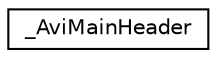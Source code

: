 digraph G
{
  edge [fontname="Helvetica",fontsize="10",labelfontname="Helvetica",labelfontsize="10"];
  node [fontname="Helvetica",fontsize="10",shape=record];
  rankdir=LR;
  Node1 [label="_AviMainHeader",height=0.2,width=0.4,color="black", fillcolor="white", style="filled",URL="$db/d0b/struct__AviMainHeader.html"];
}
